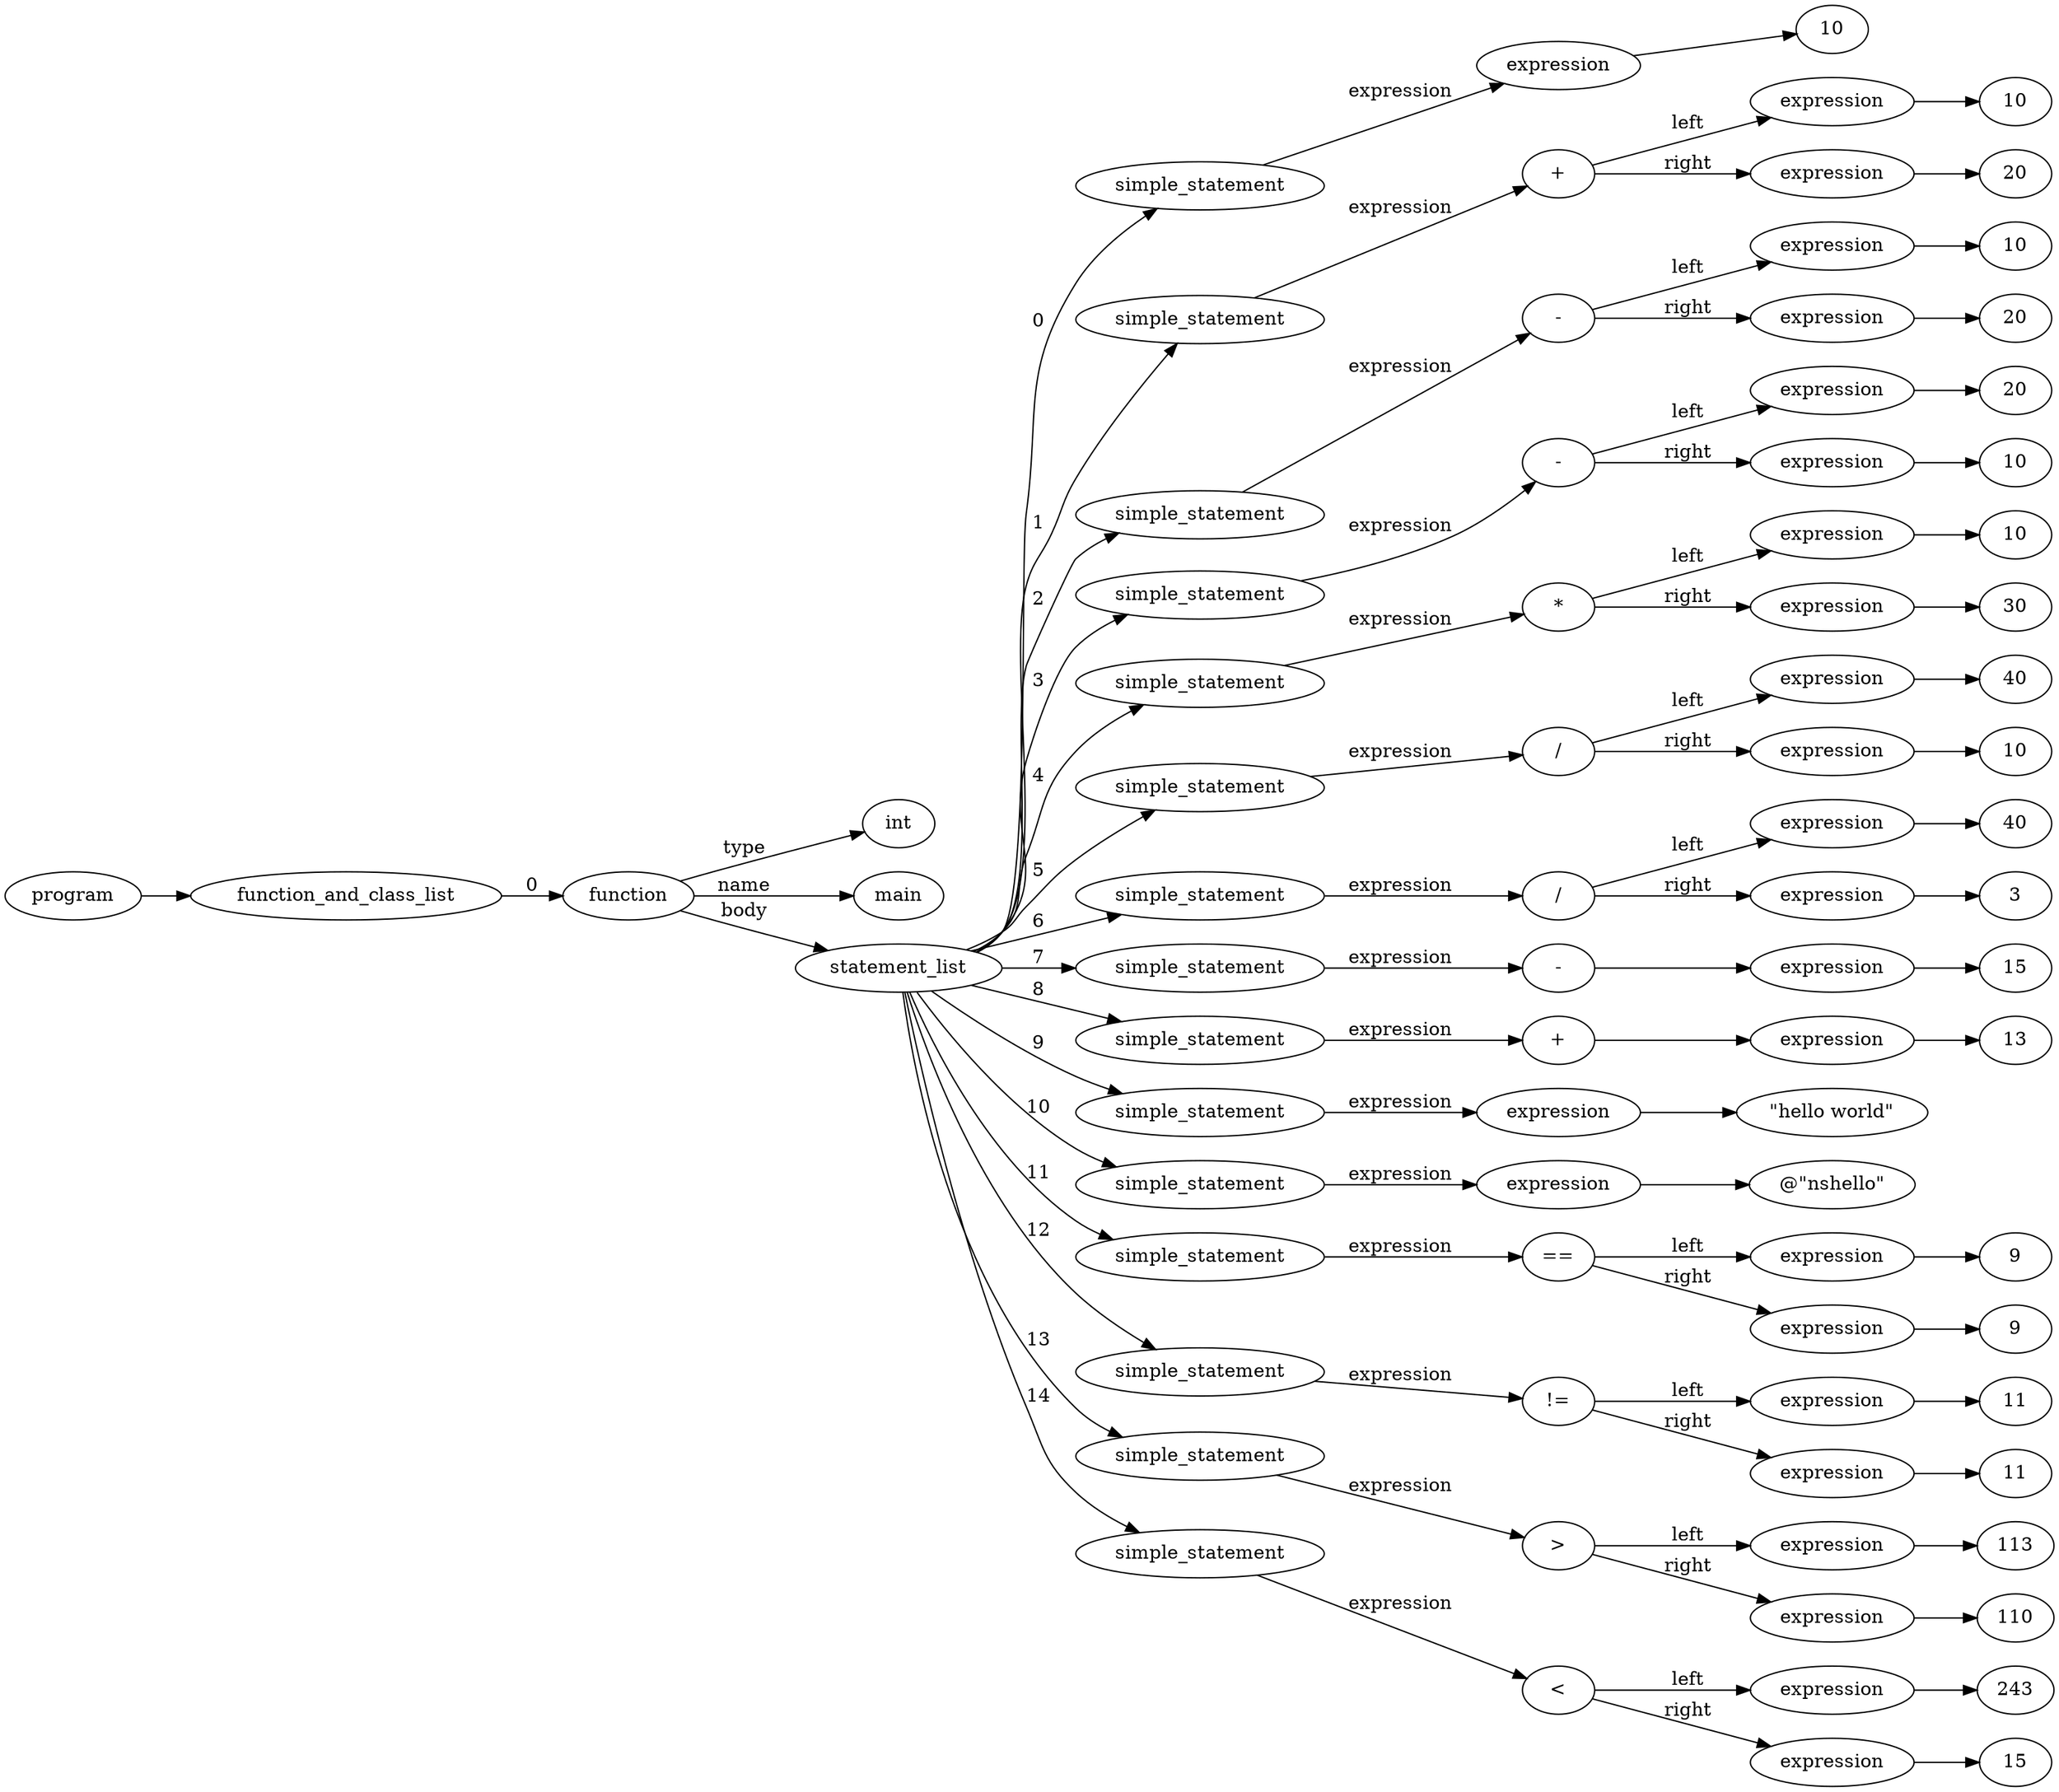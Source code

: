 digraph ObjectiveC { rankdir="LR";
81[label="program"];
81->80;
80[label="function_and_class_list"];
80->79[label="0"];
79[label="function"];
79->0[label="type"];
0[label="int"];
79->79.1 [label="name"];
79.1 [label="main"];
79->4[label="body"];
4[label="statement_list"];
4->3[label="0"];
3[label="simple_statement"];
3->2[label="expression"];
2[label="expression"];
2->1;
1[label="10"];
4->10[label="1"];
10[label="simple_statement"];
10->9[label="expression"];
9[label="expression"];
9[label="+"];
9->6[label="left"];
6[label="expression"];
6->5;
5[label="10"];
9->8[label="right"];
8[label="expression"];
8->7;
7[label="20"];
4->16[label="2"];
16[label="simple_statement"];
16->15[label="expression"];
15[label="expression"];
15[label="-"];
15->12[label="left"];
12[label="expression"];
12->11;
11[label="10"];
15->14[label="right"];
14[label="expression"];
14->13;
13[label="20"];
4->22[label="3"];
22[label="simple_statement"];
22->21[label="expression"];
21[label="expression"];
21[label="-"];
21->18[label="left"];
18[label="expression"];
18->17;
17[label="20"];
21->20[label="right"];
20[label="expression"];
20->19;
19[label="10"];
4->28[label="4"];
28[label="simple_statement"];
28->27[label="expression"];
27[label="expression"];
27[label="*"];
27->24[label="left"];
24[label="expression"];
24->23;
23[label="10"];
27->26[label="right"];
26[label="expression"];
26->25;
25[label="30"];
4->34[label="5"];
34[label="simple_statement"];
34->33[label="expression"];
33[label="expression"];
33[label="/"];
33->30[label="left"];
30[label="expression"];
30->29;
29[label="40"];
33->32[label="right"];
32[label="expression"];
32->31;
31[label="10"];
4->40[label="6"];
40[label="simple_statement"];
40->39[label="expression"];
39[label="expression"];
39[label="/"];
39->36[label="left"];
36[label="expression"];
36->35;
35[label="40"];
39->38[label="right"];
38[label="expression"];
38->37;
37[label="3"];
4->44[label="7"];
44[label="simple_statement"];
44->43[label="expression"];
43[label="expression"];
43[label="-"];
43->42;
42[label="expression"];
42->41;
41[label="15"];
4->48[label="8"];
48[label="simple_statement"];
48->47[label="expression"];
47[label="expression"];
47[label="+"];
47->46;
46[label="expression"];
46->45;
45[label="13"];
4->51[label="9"];
51[label="simple_statement"];
51->50[label="expression"];
50[label="expression"];
50->49;
49[label=<"hello world">];
4->54[label="10"];
54[label="simple_statement"];
54->53[label="expression"];
53[label="expression"];
53->52;
52[label=<@"nshello">];
4->60[label="11"];
60[label="simple_statement"];
60->59[label="expression"];
59[label="expression"];
59[label="=="];
59->56[label="left"];
56[label="expression"];
56->55;
55[label="9"];
59->58[label="right"];
58[label="expression"];
58->57;
57[label="9"];
4->66[label="12"];
66[label="simple_statement"];
66->65[label="expression"];
65[label="expression"];
65[label="!="];
65->62[label="left"];
62[label="expression"];
62->61;
61[label="11"];
65->64[label="right"];
64[label="expression"];
64->63;
63[label="11"];
4->72[label="13"];
72[label="simple_statement"];
72->71[label="expression"];
71[label="expression"];
71[label=">"];
71->68[label="left"];
68[label="expression"];
68->67;
67[label="113"];
71->70[label="right"];
70[label="expression"];
70->69;
69[label="110"];
4->78[label="14"];
78[label="simple_statement"];
78->77[label="expression"];
77[label="expression"];
77[label="<"];
77->74[label="left"];
74[label="expression"];
74->73;
73[label="243"];
77->76[label="right"];
76[label="expression"];
76->75;
75[label="15"];
}
